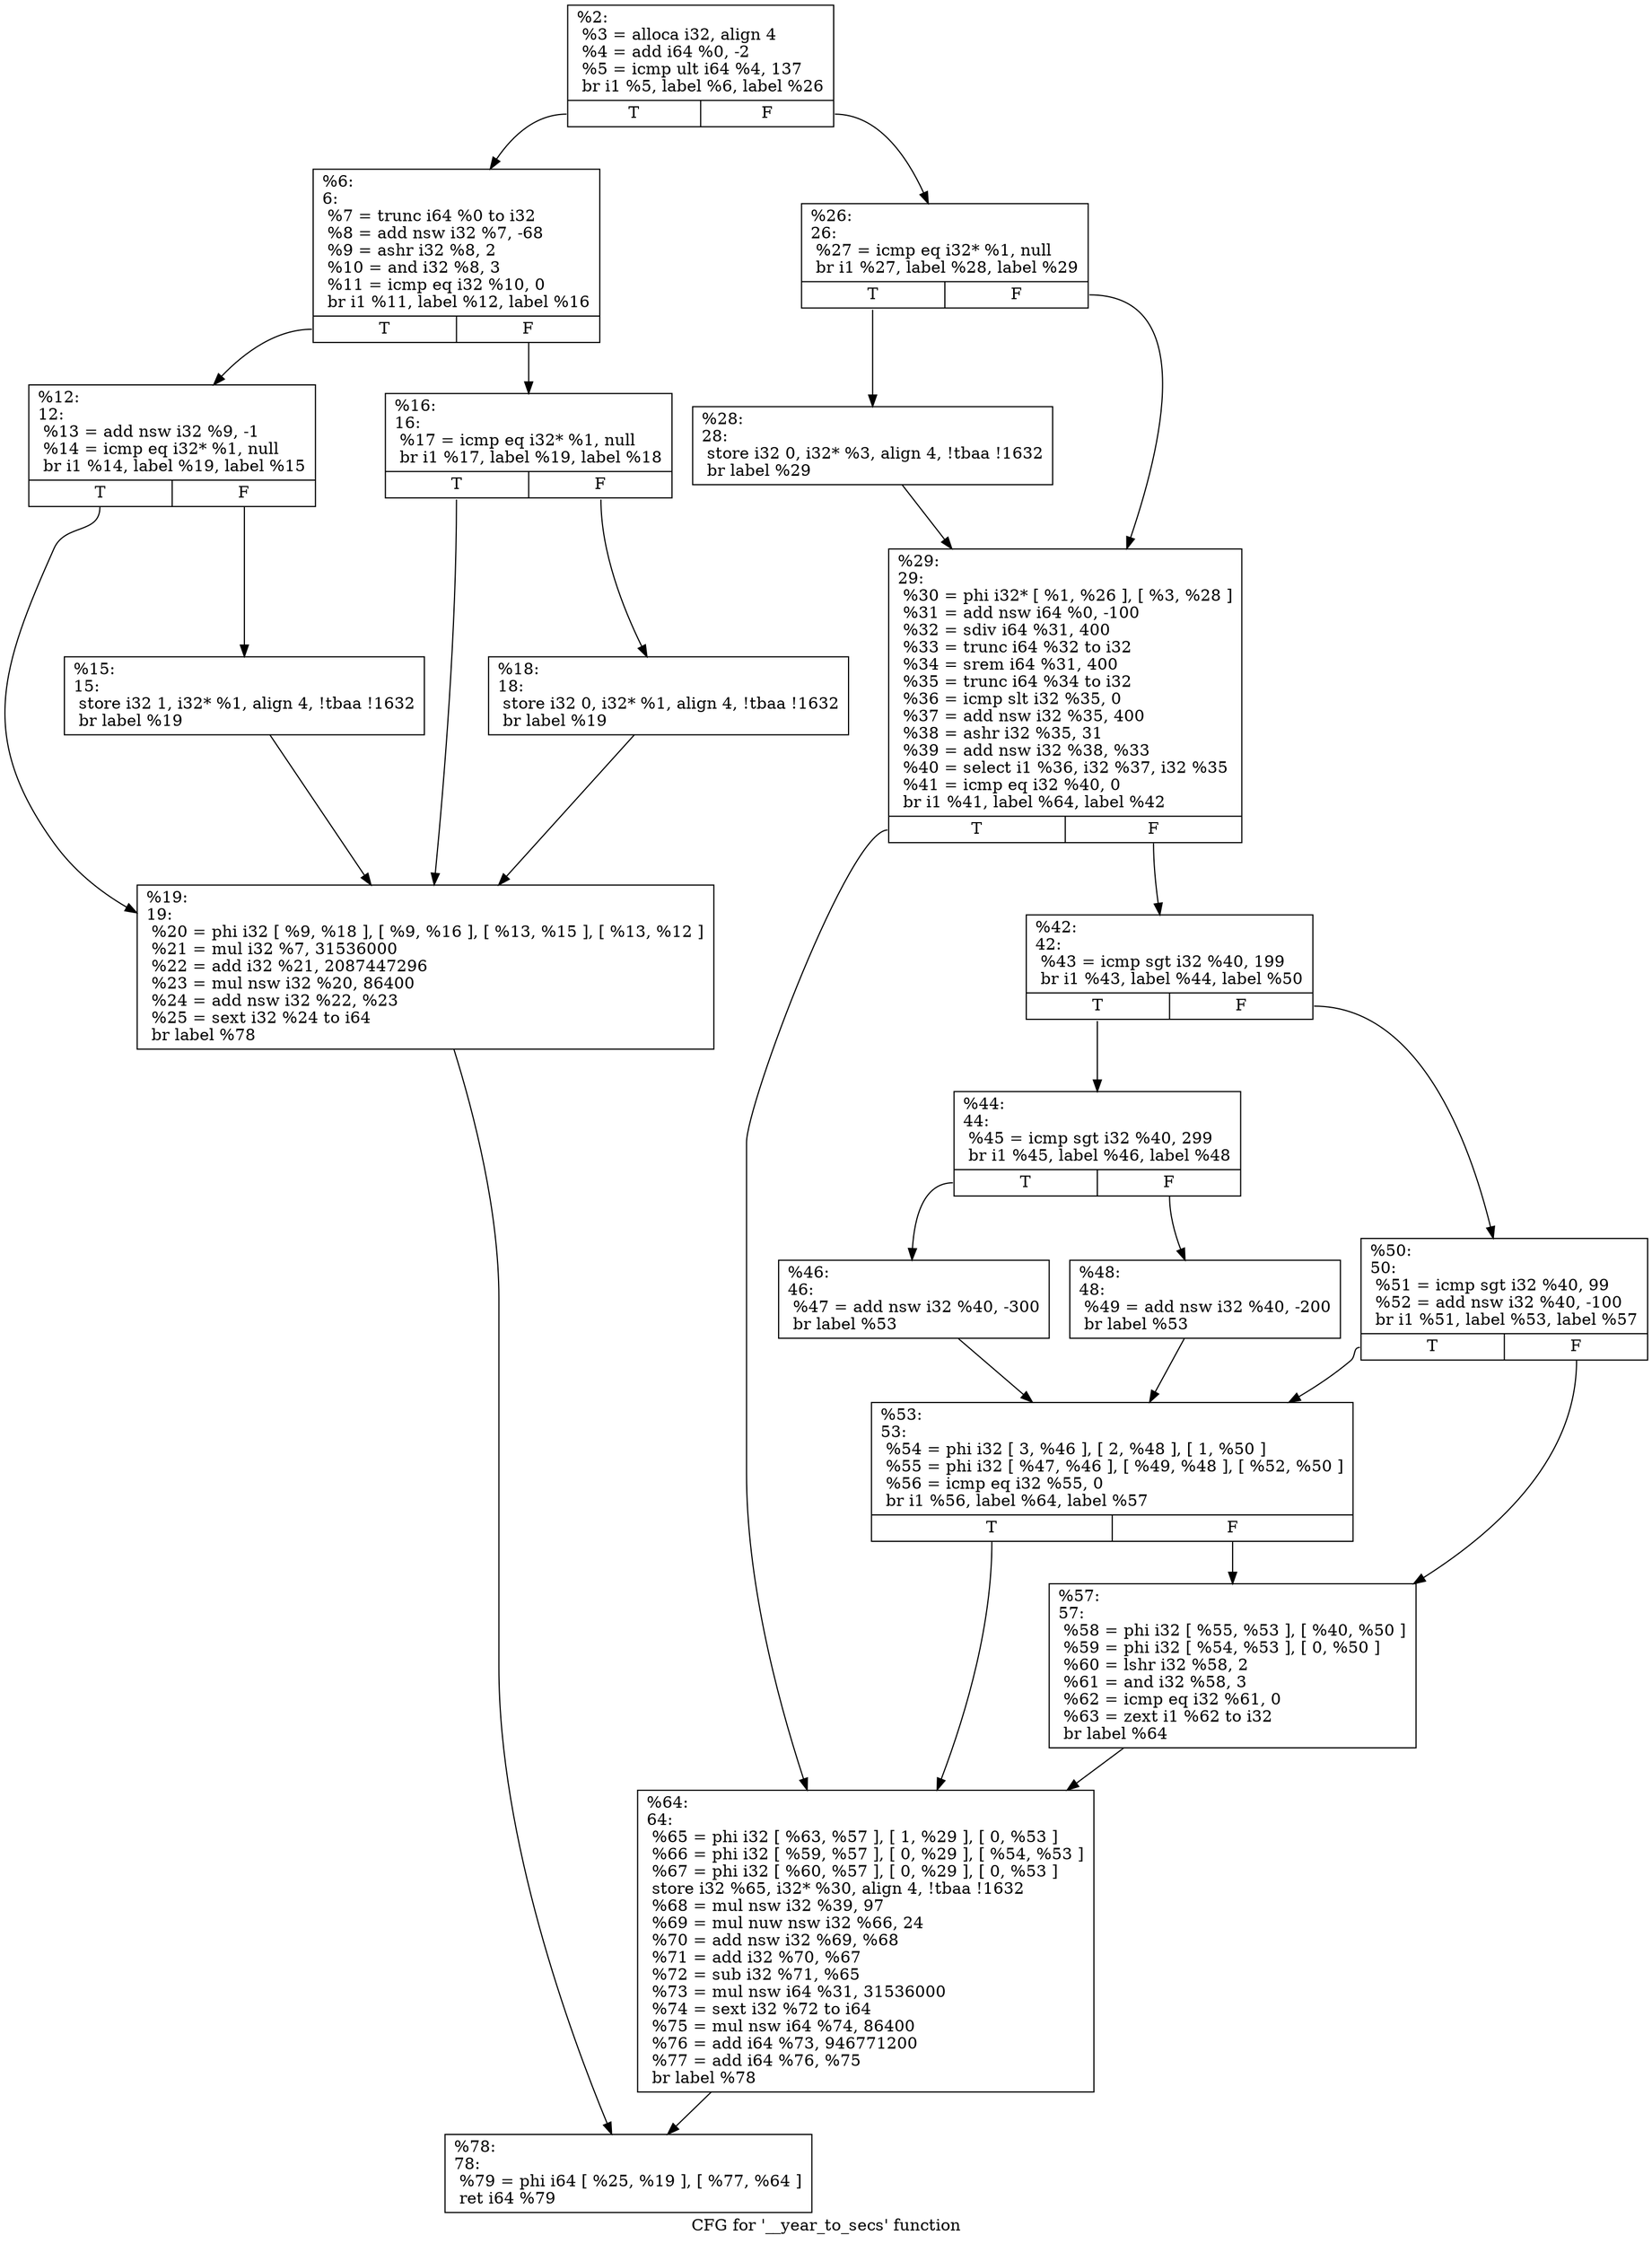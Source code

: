 digraph "CFG for '__year_to_secs' function" {
	label="CFG for '__year_to_secs' function";

	Node0x16a9c30 [shape=record,label="{%2:\l  %3 = alloca i32, align 4\l  %4 = add i64 %0, -2\l  %5 = icmp ult i64 %4, 137\l  br i1 %5, label %6, label %26\l|{<s0>T|<s1>F}}"];
	Node0x16a9c30:s0 -> Node0x16a9d80;
	Node0x16a9c30:s1 -> Node0x16a9f60;
	Node0x16a9d80 [shape=record,label="{%6:\l6:                                                \l  %7 = trunc i64 %0 to i32\l  %8 = add nsw i32 %7, -68\l  %9 = ashr i32 %8, 2\l  %10 = and i32 %8, 3\l  %11 = icmp eq i32 %10, 0\l  br i1 %11, label %12, label %16\l|{<s0>T|<s1>F}}"];
	Node0x16a9d80:s0 -> Node0x16a9dd0;
	Node0x16a9d80:s1 -> Node0x16a9e70;
	Node0x16a9dd0 [shape=record,label="{%12:\l12:                                               \l  %13 = add nsw i32 %9, -1\l  %14 = icmp eq i32* %1, null\l  br i1 %14, label %19, label %15\l|{<s0>T|<s1>F}}"];
	Node0x16a9dd0:s0 -> Node0x16a9f10;
	Node0x16a9dd0:s1 -> Node0x16a9e20;
	Node0x16a9e20 [shape=record,label="{%15:\l15:                                               \l  store i32 1, i32* %1, align 4, !tbaa !1632\l  br label %19\l}"];
	Node0x16a9e20 -> Node0x16a9f10;
	Node0x16a9e70 [shape=record,label="{%16:\l16:                                               \l  %17 = icmp eq i32* %1, null\l  br i1 %17, label %19, label %18\l|{<s0>T|<s1>F}}"];
	Node0x16a9e70:s0 -> Node0x16a9f10;
	Node0x16a9e70:s1 -> Node0x16a9ec0;
	Node0x16a9ec0 [shape=record,label="{%18:\l18:                                               \l  store i32 0, i32* %1, align 4, !tbaa !1632\l  br label %19\l}"];
	Node0x16a9ec0 -> Node0x16a9f10;
	Node0x16a9f10 [shape=record,label="{%19:\l19:                                               \l  %20 = phi i32 [ %9, %18 ], [ %9, %16 ], [ %13, %15 ], [ %13, %12 ]\l  %21 = mul i32 %7, 31536000\l  %22 = add i32 %21, 2087447296\l  %23 = mul nsw i32 %20, 86400\l  %24 = add nsw i32 %22, %23\l  %25 = sext i32 %24 to i64\l  br label %78\l}"];
	Node0x16a9f10 -> Node0x16aa2d0;
	Node0x16a9f60 [shape=record,label="{%26:\l26:                                               \l  %27 = icmp eq i32* %1, null\l  br i1 %27, label %28, label %29\l|{<s0>T|<s1>F}}"];
	Node0x16a9f60:s0 -> Node0x16a9fb0;
	Node0x16a9f60:s1 -> Node0x16aa000;
	Node0x16a9fb0 [shape=record,label="{%28:\l28:                                               \l  store i32 0, i32* %3, align 4, !tbaa !1632\l  br label %29\l}"];
	Node0x16a9fb0 -> Node0x16aa000;
	Node0x16aa000 [shape=record,label="{%29:\l29:                                               \l  %30 = phi i32* [ %1, %26 ], [ %3, %28 ]\l  %31 = add nsw i64 %0, -100\l  %32 = sdiv i64 %31, 400\l  %33 = trunc i64 %32 to i32\l  %34 = srem i64 %31, 400\l  %35 = trunc i64 %34 to i32\l  %36 = icmp slt i32 %35, 0\l  %37 = add nsw i32 %35, 400\l  %38 = ashr i32 %35, 31\l  %39 = add nsw i32 %38, %33\l  %40 = select i1 %36, i32 %37, i32 %35\l  %41 = icmp eq i32 %40, 0\l  br i1 %41, label %64, label %42\l|{<s0>T|<s1>F}}"];
	Node0x16aa000:s0 -> Node0x16aa280;
	Node0x16aa000:s1 -> Node0x16aa050;
	Node0x16aa050 [shape=record,label="{%42:\l42:                                               \l  %43 = icmp sgt i32 %40, 199\l  br i1 %43, label %44, label %50\l|{<s0>T|<s1>F}}"];
	Node0x16aa050:s0 -> Node0x16aa0a0;
	Node0x16aa050:s1 -> Node0x16aa190;
	Node0x16aa0a0 [shape=record,label="{%44:\l44:                                               \l  %45 = icmp sgt i32 %40, 299\l  br i1 %45, label %46, label %48\l|{<s0>T|<s1>F}}"];
	Node0x16aa0a0:s0 -> Node0x16aa0f0;
	Node0x16aa0a0:s1 -> Node0x16aa140;
	Node0x16aa0f0 [shape=record,label="{%46:\l46:                                               \l  %47 = add nsw i32 %40, -300\l  br label %53\l}"];
	Node0x16aa0f0 -> Node0x16aa1e0;
	Node0x16aa140 [shape=record,label="{%48:\l48:                                               \l  %49 = add nsw i32 %40, -200\l  br label %53\l}"];
	Node0x16aa140 -> Node0x16aa1e0;
	Node0x16aa190 [shape=record,label="{%50:\l50:                                               \l  %51 = icmp sgt i32 %40, 99\l  %52 = add nsw i32 %40, -100\l  br i1 %51, label %53, label %57\l|{<s0>T|<s1>F}}"];
	Node0x16aa190:s0 -> Node0x16aa1e0;
	Node0x16aa190:s1 -> Node0x16aa230;
	Node0x16aa1e0 [shape=record,label="{%53:\l53:                                               \l  %54 = phi i32 [ 3, %46 ], [ 2, %48 ], [ 1, %50 ]\l  %55 = phi i32 [ %47, %46 ], [ %49, %48 ], [ %52, %50 ]\l  %56 = icmp eq i32 %55, 0\l  br i1 %56, label %64, label %57\l|{<s0>T|<s1>F}}"];
	Node0x16aa1e0:s0 -> Node0x16aa280;
	Node0x16aa1e0:s1 -> Node0x16aa230;
	Node0x16aa230 [shape=record,label="{%57:\l57:                                               \l  %58 = phi i32 [ %55, %53 ], [ %40, %50 ]\l  %59 = phi i32 [ %54, %53 ], [ 0, %50 ]\l  %60 = lshr i32 %58, 2\l  %61 = and i32 %58, 3\l  %62 = icmp eq i32 %61, 0\l  %63 = zext i1 %62 to i32\l  br label %64\l}"];
	Node0x16aa230 -> Node0x16aa280;
	Node0x16aa280 [shape=record,label="{%64:\l64:                                               \l  %65 = phi i32 [ %63, %57 ], [ 1, %29 ], [ 0, %53 ]\l  %66 = phi i32 [ %59, %57 ], [ 0, %29 ], [ %54, %53 ]\l  %67 = phi i32 [ %60, %57 ], [ 0, %29 ], [ 0, %53 ]\l  store i32 %65, i32* %30, align 4, !tbaa !1632\l  %68 = mul nsw i32 %39, 97\l  %69 = mul nuw nsw i32 %66, 24\l  %70 = add nsw i32 %69, %68\l  %71 = add i32 %70, %67\l  %72 = sub i32 %71, %65\l  %73 = mul nsw i64 %31, 31536000\l  %74 = sext i32 %72 to i64\l  %75 = mul nsw i64 %74, 86400\l  %76 = add i64 %73, 946771200\l  %77 = add i64 %76, %75\l  br label %78\l}"];
	Node0x16aa280 -> Node0x16aa2d0;
	Node0x16aa2d0 [shape=record,label="{%78:\l78:                                               \l  %79 = phi i64 [ %25, %19 ], [ %77, %64 ]\l  ret i64 %79\l}"];
}
